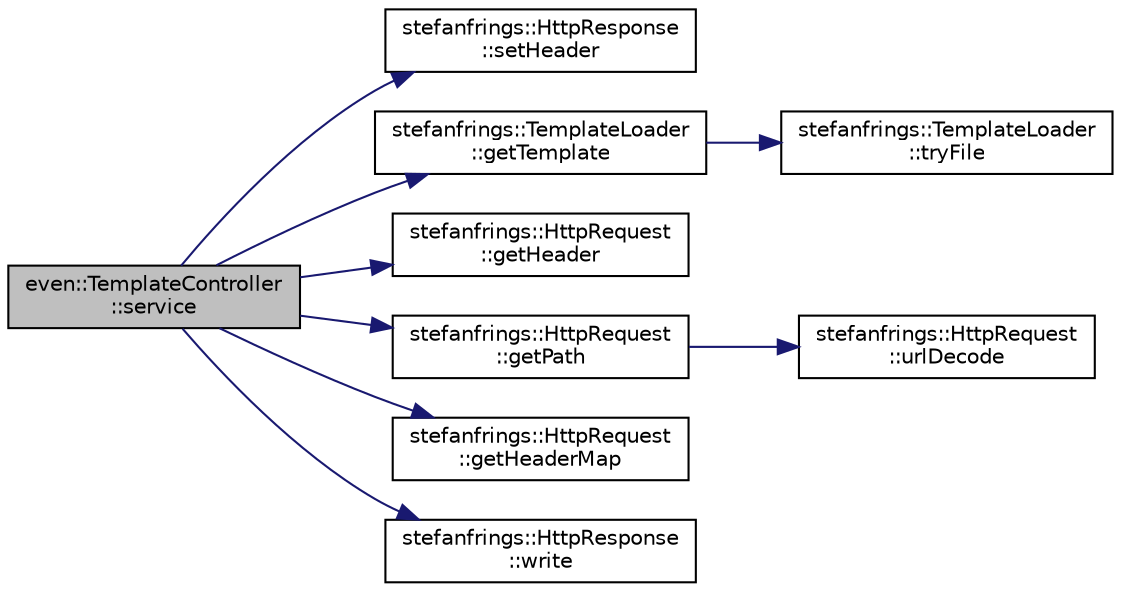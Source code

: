 digraph "even::TemplateController::service"
{
  edge [fontname="Helvetica",fontsize="10",labelfontname="Helvetica",labelfontsize="10"];
  node [fontname="Helvetica",fontsize="10",shape=record];
  rankdir="LR";
  Node2 [label="even::TemplateController\l::service",height=0.2,width=0.4,color="black", fillcolor="grey75", style="filled", fontcolor="black"];
  Node2 -> Node3 [color="midnightblue",fontsize="10",style="solid",fontname="Helvetica"];
  Node3 [label="stefanfrings::HttpResponse\l::setHeader",height=0.2,width=0.4,color="black", fillcolor="white", style="filled",URL="$classstefanfrings_1_1_http_response.html#a41029ee24e05e419e6da7ea970bc3724"];
  Node2 -> Node4 [color="midnightblue",fontsize="10",style="solid",fontname="Helvetica"];
  Node4 [label="stefanfrings::TemplateLoader\l::getTemplate",height=0.2,width=0.4,color="black", fillcolor="white", style="filled",URL="$classstefanfrings_1_1_template_loader.html#ae8639b349ec9c9a01ec82ea1ed8d0af8"];
  Node4 -> Node5 [color="midnightblue",fontsize="10",style="solid",fontname="Helvetica"];
  Node5 [label="stefanfrings::TemplateLoader\l::tryFile",height=0.2,width=0.4,color="black", fillcolor="white", style="filled",URL="$classstefanfrings_1_1_template_loader.html#a006cbda0c014ad08199563ea56fc05a3"];
  Node2 -> Node6 [color="midnightblue",fontsize="10",style="solid",fontname="Helvetica"];
  Node6 [label="stefanfrings::HttpRequest\l::getHeader",height=0.2,width=0.4,color="black", fillcolor="white", style="filled",URL="$classstefanfrings_1_1_http_request.html#a490265254cf6ad8b642205aef325d4da"];
  Node2 -> Node7 [color="midnightblue",fontsize="10",style="solid",fontname="Helvetica"];
  Node7 [label="stefanfrings::HttpRequest\l::getPath",height=0.2,width=0.4,color="black", fillcolor="white", style="filled",URL="$classstefanfrings_1_1_http_request.html#a9e9f87cc06cdeae2ca03c97d576c217b"];
  Node7 -> Node8 [color="midnightblue",fontsize="10",style="solid",fontname="Helvetica"];
  Node8 [label="stefanfrings::HttpRequest\l::urlDecode",height=0.2,width=0.4,color="black", fillcolor="white", style="filled",URL="$classstefanfrings_1_1_http_request.html#a83651afcea6094403fb7cdb2d947cd0c"];
  Node2 -> Node9 [color="midnightblue",fontsize="10",style="solid",fontname="Helvetica"];
  Node9 [label="stefanfrings::HttpRequest\l::getHeaderMap",height=0.2,width=0.4,color="black", fillcolor="white", style="filled",URL="$classstefanfrings_1_1_http_request.html#a14a7f04cbe53ffc8d54c9b21fbd55704"];
  Node2 -> Node10 [color="midnightblue",fontsize="10",style="solid",fontname="Helvetica"];
  Node10 [label="stefanfrings::HttpResponse\l::write",height=0.2,width=0.4,color="black", fillcolor="white", style="filled",URL="$classstefanfrings_1_1_http_response.html#a6e49919cc568835ca6d81fec02533260"];
}
